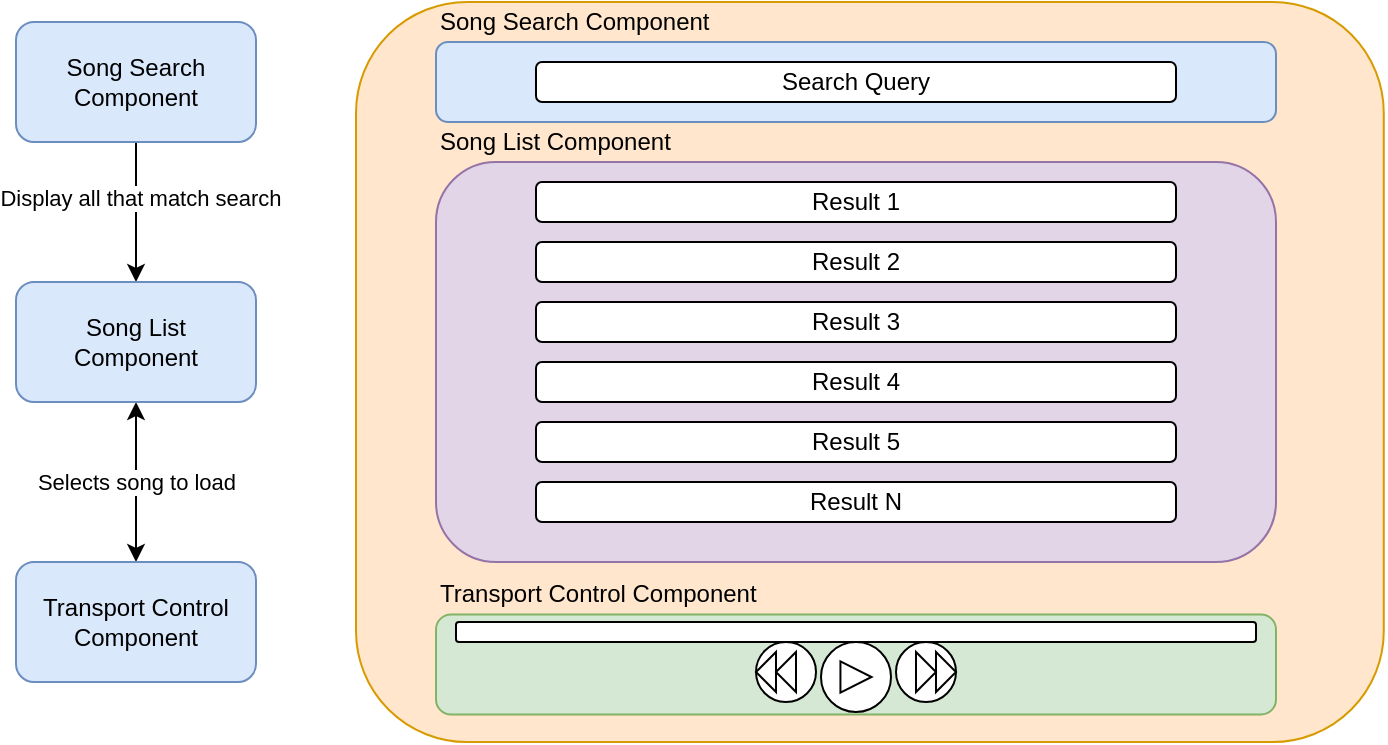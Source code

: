 <mxfile version="24.0.6" type="github">
  <diagram name="Page-1" id="2W4QhbsZ61lkWU3hjikL">
    <mxGraphModel dx="795" dy="491" grid="1" gridSize="10" guides="1" tooltips="1" connect="1" arrows="1" fold="1" page="1" pageScale="1" pageWidth="827" pageHeight="1169" math="0" shadow="0">
      <root>
        <mxCell id="0" />
        <mxCell id="1" parent="0" />
        <mxCell id="bqseAyDULYhEVleiTClZ-9" value="" style="rounded=1;whiteSpace=wrap;html=1;fillColor=#ffe6cc;strokeColor=#d79b00;" vertex="1" parent="1">
          <mxGeometry x="240" y="80" width="513.89" height="370" as="geometry" />
        </mxCell>
        <mxCell id="bqseAyDULYhEVleiTClZ-47" value="" style="rounded=1;whiteSpace=wrap;html=1;fillColor=#d5e8d4;strokeColor=#82b366;" vertex="1" parent="1">
          <mxGeometry x="280" y="386.25" width="420" height="50" as="geometry" />
        </mxCell>
        <mxCell id="bqseAyDULYhEVleiTClZ-4" style="edgeStyle=orthogonalEdgeStyle;rounded=0;orthogonalLoop=1;jettySize=auto;html=1;exitX=0.5;exitY=1;exitDx=0;exitDy=0;" edge="1" parent="1" source="bqseAyDULYhEVleiTClZ-1" target="bqseAyDULYhEVleiTClZ-2">
          <mxGeometry relative="1" as="geometry" />
        </mxCell>
        <mxCell id="bqseAyDULYhEVleiTClZ-5" value="Display all that match search" style="edgeLabel;html=1;align=center;verticalAlign=middle;resizable=0;points=[];" vertex="1" connectable="0" parent="bqseAyDULYhEVleiTClZ-4">
          <mxGeometry x="-0.2" y="2" relative="1" as="geometry">
            <mxPoint as="offset" />
          </mxGeometry>
        </mxCell>
        <mxCell id="bqseAyDULYhEVleiTClZ-1" value="Song Search Component" style="rounded=1;whiteSpace=wrap;html=1;fillColor=#dae8fc;strokeColor=#6c8ebf;" vertex="1" parent="1">
          <mxGeometry x="70" y="90" width="120" height="60" as="geometry" />
        </mxCell>
        <mxCell id="bqseAyDULYhEVleiTClZ-6" style="edgeStyle=orthogonalEdgeStyle;rounded=0;orthogonalLoop=1;jettySize=auto;html=1;exitX=0.5;exitY=1;exitDx=0;exitDy=0;startArrow=classic;startFill=1;" edge="1" parent="1" source="bqseAyDULYhEVleiTClZ-2" target="bqseAyDULYhEVleiTClZ-3">
          <mxGeometry relative="1" as="geometry" />
        </mxCell>
        <mxCell id="bqseAyDULYhEVleiTClZ-7" value="Selects song to load" style="edgeLabel;html=1;align=center;verticalAlign=middle;resizable=0;points=[];" vertex="1" connectable="0" parent="bqseAyDULYhEVleiTClZ-6">
          <mxGeometry x="-0.221" y="1" relative="1" as="geometry">
            <mxPoint x="-1" y="9" as="offset" />
          </mxGeometry>
        </mxCell>
        <mxCell id="bqseAyDULYhEVleiTClZ-2" value="&lt;div&gt;Song List&lt;/div&gt;&lt;div&gt;Component&lt;br&gt;&lt;/div&gt;" style="rounded=1;whiteSpace=wrap;html=1;fillColor=#dae8fc;strokeColor=#6c8ebf;" vertex="1" parent="1">
          <mxGeometry x="70" y="220" width="120" height="60" as="geometry" />
        </mxCell>
        <mxCell id="bqseAyDULYhEVleiTClZ-3" value="&lt;div&gt;Transport Control&lt;/div&gt;&lt;div&gt;Component&lt;br&gt;&lt;/div&gt;" style="rounded=1;whiteSpace=wrap;html=1;fillColor=#dae8fc;strokeColor=#6c8ebf;" vertex="1" parent="1">
          <mxGeometry x="70" y="360" width="120" height="60" as="geometry" />
        </mxCell>
        <mxCell id="bqseAyDULYhEVleiTClZ-21" value="" style="group" vertex="1" connectable="0" parent="1">
          <mxGeometry x="280" y="160" width="420" height="200" as="geometry" />
        </mxCell>
        <mxCell id="bqseAyDULYhEVleiTClZ-24" value="" style="group" vertex="1" connectable="0" parent="bqseAyDULYhEVleiTClZ-21">
          <mxGeometry y="-20" width="420" height="220" as="geometry" />
        </mxCell>
        <mxCell id="bqseAyDULYhEVleiTClZ-12" value="" style="rounded=1;whiteSpace=wrap;html=1;fillColor=#e1d5e7;strokeColor=#9673a6;" vertex="1" parent="bqseAyDULYhEVleiTClZ-24">
          <mxGeometry y="20" width="420" height="200" as="geometry" />
        </mxCell>
        <mxCell id="bqseAyDULYhEVleiTClZ-14" value="Result 1" style="rounded=1;whiteSpace=wrap;html=1;" vertex="1" parent="bqseAyDULYhEVleiTClZ-24">
          <mxGeometry x="50" y="30" width="320" height="20" as="geometry" />
        </mxCell>
        <mxCell id="bqseAyDULYhEVleiTClZ-15" value="Result 2" style="rounded=1;whiteSpace=wrap;html=1;" vertex="1" parent="bqseAyDULYhEVleiTClZ-24">
          <mxGeometry x="50" y="60" width="320" height="20" as="geometry" />
        </mxCell>
        <mxCell id="bqseAyDULYhEVleiTClZ-16" value="Result 3" style="rounded=1;whiteSpace=wrap;html=1;" vertex="1" parent="bqseAyDULYhEVleiTClZ-24">
          <mxGeometry x="50" y="90" width="320" height="20" as="geometry" />
        </mxCell>
        <mxCell id="bqseAyDULYhEVleiTClZ-17" value="Result 4" style="rounded=1;whiteSpace=wrap;html=1;" vertex="1" parent="bqseAyDULYhEVleiTClZ-24">
          <mxGeometry x="50" y="120" width="320" height="20" as="geometry" />
        </mxCell>
        <mxCell id="bqseAyDULYhEVleiTClZ-18" value="Result 5" style="rounded=1;whiteSpace=wrap;html=1;" vertex="1" parent="bqseAyDULYhEVleiTClZ-24">
          <mxGeometry x="50" y="150" width="320" height="20" as="geometry" />
        </mxCell>
        <mxCell id="bqseAyDULYhEVleiTClZ-19" value="Result N" style="rounded=1;whiteSpace=wrap;html=1;" vertex="1" parent="bqseAyDULYhEVleiTClZ-24">
          <mxGeometry x="50" y="180" width="320" height="20" as="geometry" />
        </mxCell>
        <mxCell id="bqseAyDULYhEVleiTClZ-23" value="Song List Component" style="text;html=1;align=left;verticalAlign=middle;whiteSpace=wrap;rounded=0;textShadow=0;" vertex="1" parent="bqseAyDULYhEVleiTClZ-24">
          <mxGeometry width="210" height="20" as="geometry" />
        </mxCell>
        <mxCell id="bqseAyDULYhEVleiTClZ-25" value="" style="group" vertex="1" connectable="0" parent="1">
          <mxGeometry x="280" y="80" width="420" height="60" as="geometry" />
        </mxCell>
        <mxCell id="bqseAyDULYhEVleiTClZ-22" value="" style="rounded=1;whiteSpace=wrap;html=1;fillColor=#dae8fc;strokeColor=#6c8ebf;" vertex="1" parent="bqseAyDULYhEVleiTClZ-25">
          <mxGeometry y="20" width="420" height="40" as="geometry" />
        </mxCell>
        <mxCell id="bqseAyDULYhEVleiTClZ-10" value="Search Query" style="rounded=1;whiteSpace=wrap;html=1;" vertex="1" parent="bqseAyDULYhEVleiTClZ-25">
          <mxGeometry x="50" y="30" width="320" height="20" as="geometry" />
        </mxCell>
        <mxCell id="bqseAyDULYhEVleiTClZ-11" value="Song Search Component" style="text;html=1;align=left;verticalAlign=middle;whiteSpace=wrap;rounded=0;" vertex="1" parent="bqseAyDULYhEVleiTClZ-25">
          <mxGeometry width="210" height="20" as="geometry" />
        </mxCell>
        <mxCell id="bqseAyDULYhEVleiTClZ-46" value="Transport Control Component" style="text;html=1;align=left;verticalAlign=middle;whiteSpace=wrap;rounded=0;" vertex="1" parent="1">
          <mxGeometry x="280" y="366.25" width="190" height="20" as="geometry" />
        </mxCell>
        <mxCell id="bqseAyDULYhEVleiTClZ-51" value="" style="group" vertex="1" connectable="0" parent="1">
          <mxGeometry x="510" y="400" width="30" height="30" as="geometry" />
        </mxCell>
        <mxCell id="bqseAyDULYhEVleiTClZ-48" value="" style="ellipse;whiteSpace=wrap;html=1;aspect=fixed;" vertex="1" parent="bqseAyDULYhEVleiTClZ-51">
          <mxGeometry width="30" height="30" as="geometry" />
        </mxCell>
        <mxCell id="bqseAyDULYhEVleiTClZ-49" value="" style="triangle;whiteSpace=wrap;html=1;" vertex="1" parent="bqseAyDULYhEVleiTClZ-51">
          <mxGeometry x="20" y="5" width="10" height="20" as="geometry" />
        </mxCell>
        <mxCell id="bqseAyDULYhEVleiTClZ-50" value="" style="triangle;whiteSpace=wrap;html=1;" vertex="1" parent="bqseAyDULYhEVleiTClZ-51">
          <mxGeometry x="10" y="5" width="10" height="20" as="geometry" />
        </mxCell>
        <mxCell id="bqseAyDULYhEVleiTClZ-66" value="" style="group" vertex="1" connectable="0" parent="1">
          <mxGeometry x="440" y="400" width="30" height="30" as="geometry" />
        </mxCell>
        <mxCell id="bqseAyDULYhEVleiTClZ-58" value="" style="ellipse;whiteSpace=wrap;html=1;aspect=fixed;" vertex="1" parent="bqseAyDULYhEVleiTClZ-66">
          <mxGeometry width="30" height="30" as="geometry" />
        </mxCell>
        <mxCell id="bqseAyDULYhEVleiTClZ-56" value="" style="triangle;whiteSpace=wrap;html=1;direction=west;" vertex="1" parent="bqseAyDULYhEVleiTClZ-66">
          <mxGeometry y="5" width="10" height="20" as="geometry" />
        </mxCell>
        <mxCell id="bqseAyDULYhEVleiTClZ-65" value="" style="triangle;whiteSpace=wrap;html=1;direction=west;" vertex="1" parent="bqseAyDULYhEVleiTClZ-66">
          <mxGeometry x="10" y="5" width="10" height="20" as="geometry" />
        </mxCell>
        <mxCell id="bqseAyDULYhEVleiTClZ-33" value="" style="rounded=1;whiteSpace=wrap;html=1;" vertex="1" parent="1">
          <mxGeometry x="290" y="390" width="400" height="10" as="geometry" />
        </mxCell>
        <mxCell id="bqseAyDULYhEVleiTClZ-68" value="" style="group" vertex="1" connectable="0" parent="1">
          <mxGeometry x="472.5" y="400" width="35" height="35" as="geometry" />
        </mxCell>
        <mxCell id="bqseAyDULYhEVleiTClZ-28" value="" style="ellipse;whiteSpace=wrap;html=1;aspect=fixed;" vertex="1" parent="bqseAyDULYhEVleiTClZ-68">
          <mxGeometry width="35" height="35" as="geometry" />
        </mxCell>
        <mxCell id="bqseAyDULYhEVleiTClZ-26" value="" style="triangle;whiteSpace=wrap;html=1;" vertex="1" parent="bqseAyDULYhEVleiTClZ-68">
          <mxGeometry x="9.722" y="9.722" width="15.556" height="15.556" as="geometry" />
        </mxCell>
      </root>
    </mxGraphModel>
  </diagram>
</mxfile>
